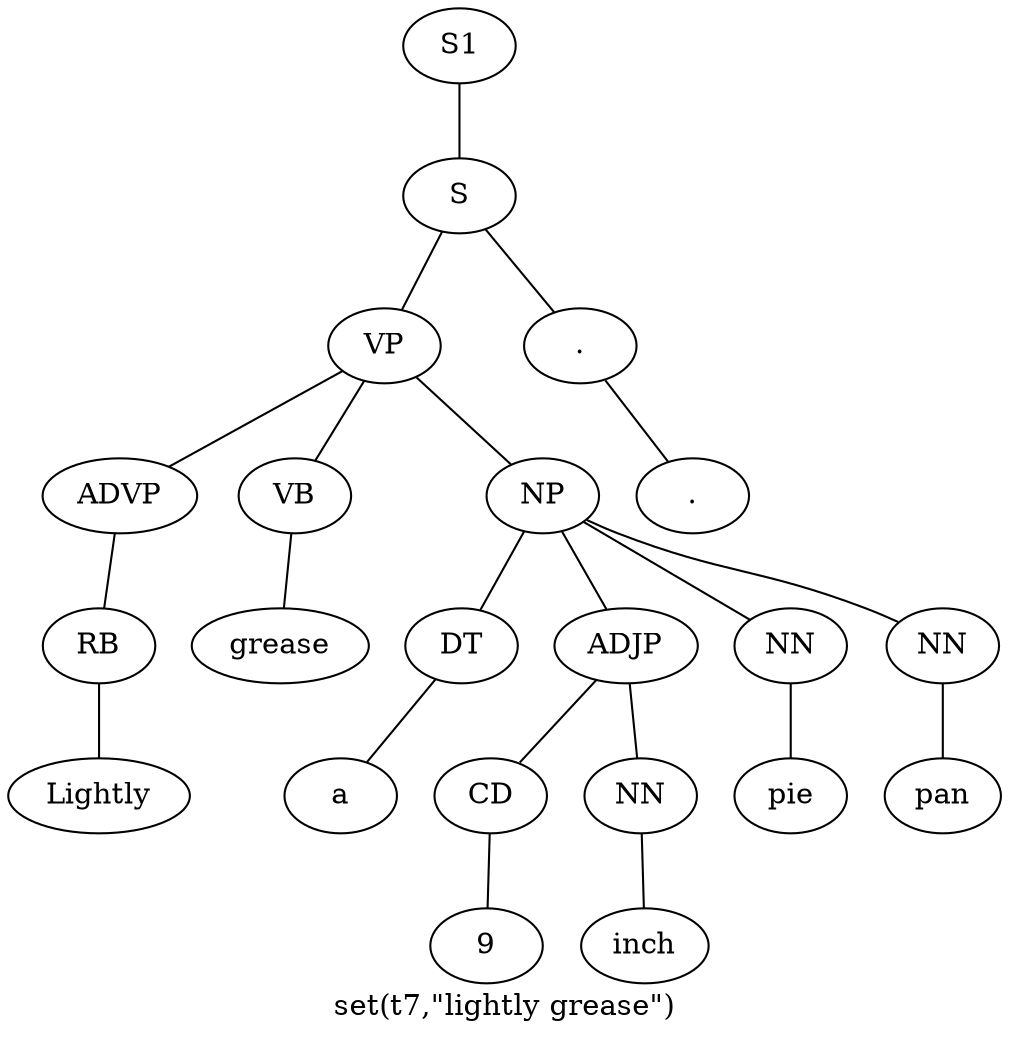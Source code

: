 graph SyntaxGraph {
	label = "set(t7,\"lightly grease\")";
	Node0 [label="S1"];
	Node1 [label="S"];
	Node2 [label="VP"];
	Node3 [label="ADVP"];
	Node4 [label="RB"];
	Node5 [label="Lightly"];
	Node6 [label="VB"];
	Node7 [label="grease"];
	Node8 [label="NP"];
	Node9 [label="DT"];
	Node10 [label="a"];
	Node11 [label="ADJP"];
	Node12 [label="CD"];
	Node13 [label="9"];
	Node14 [label="NN"];
	Node15 [label="inch"];
	Node16 [label="NN"];
	Node17 [label="pie"];
	Node18 [label="NN"];
	Node19 [label="pan"];
	Node20 [label="."];
	Node21 [label="."];

	Node0 -- Node1;
	Node1 -- Node2;
	Node1 -- Node20;
	Node2 -- Node3;
	Node2 -- Node6;
	Node2 -- Node8;
	Node3 -- Node4;
	Node4 -- Node5;
	Node6 -- Node7;
	Node8 -- Node9;
	Node8 -- Node11;
	Node8 -- Node16;
	Node8 -- Node18;
	Node9 -- Node10;
	Node11 -- Node12;
	Node11 -- Node14;
	Node12 -- Node13;
	Node14 -- Node15;
	Node16 -- Node17;
	Node18 -- Node19;
	Node20 -- Node21;
}
